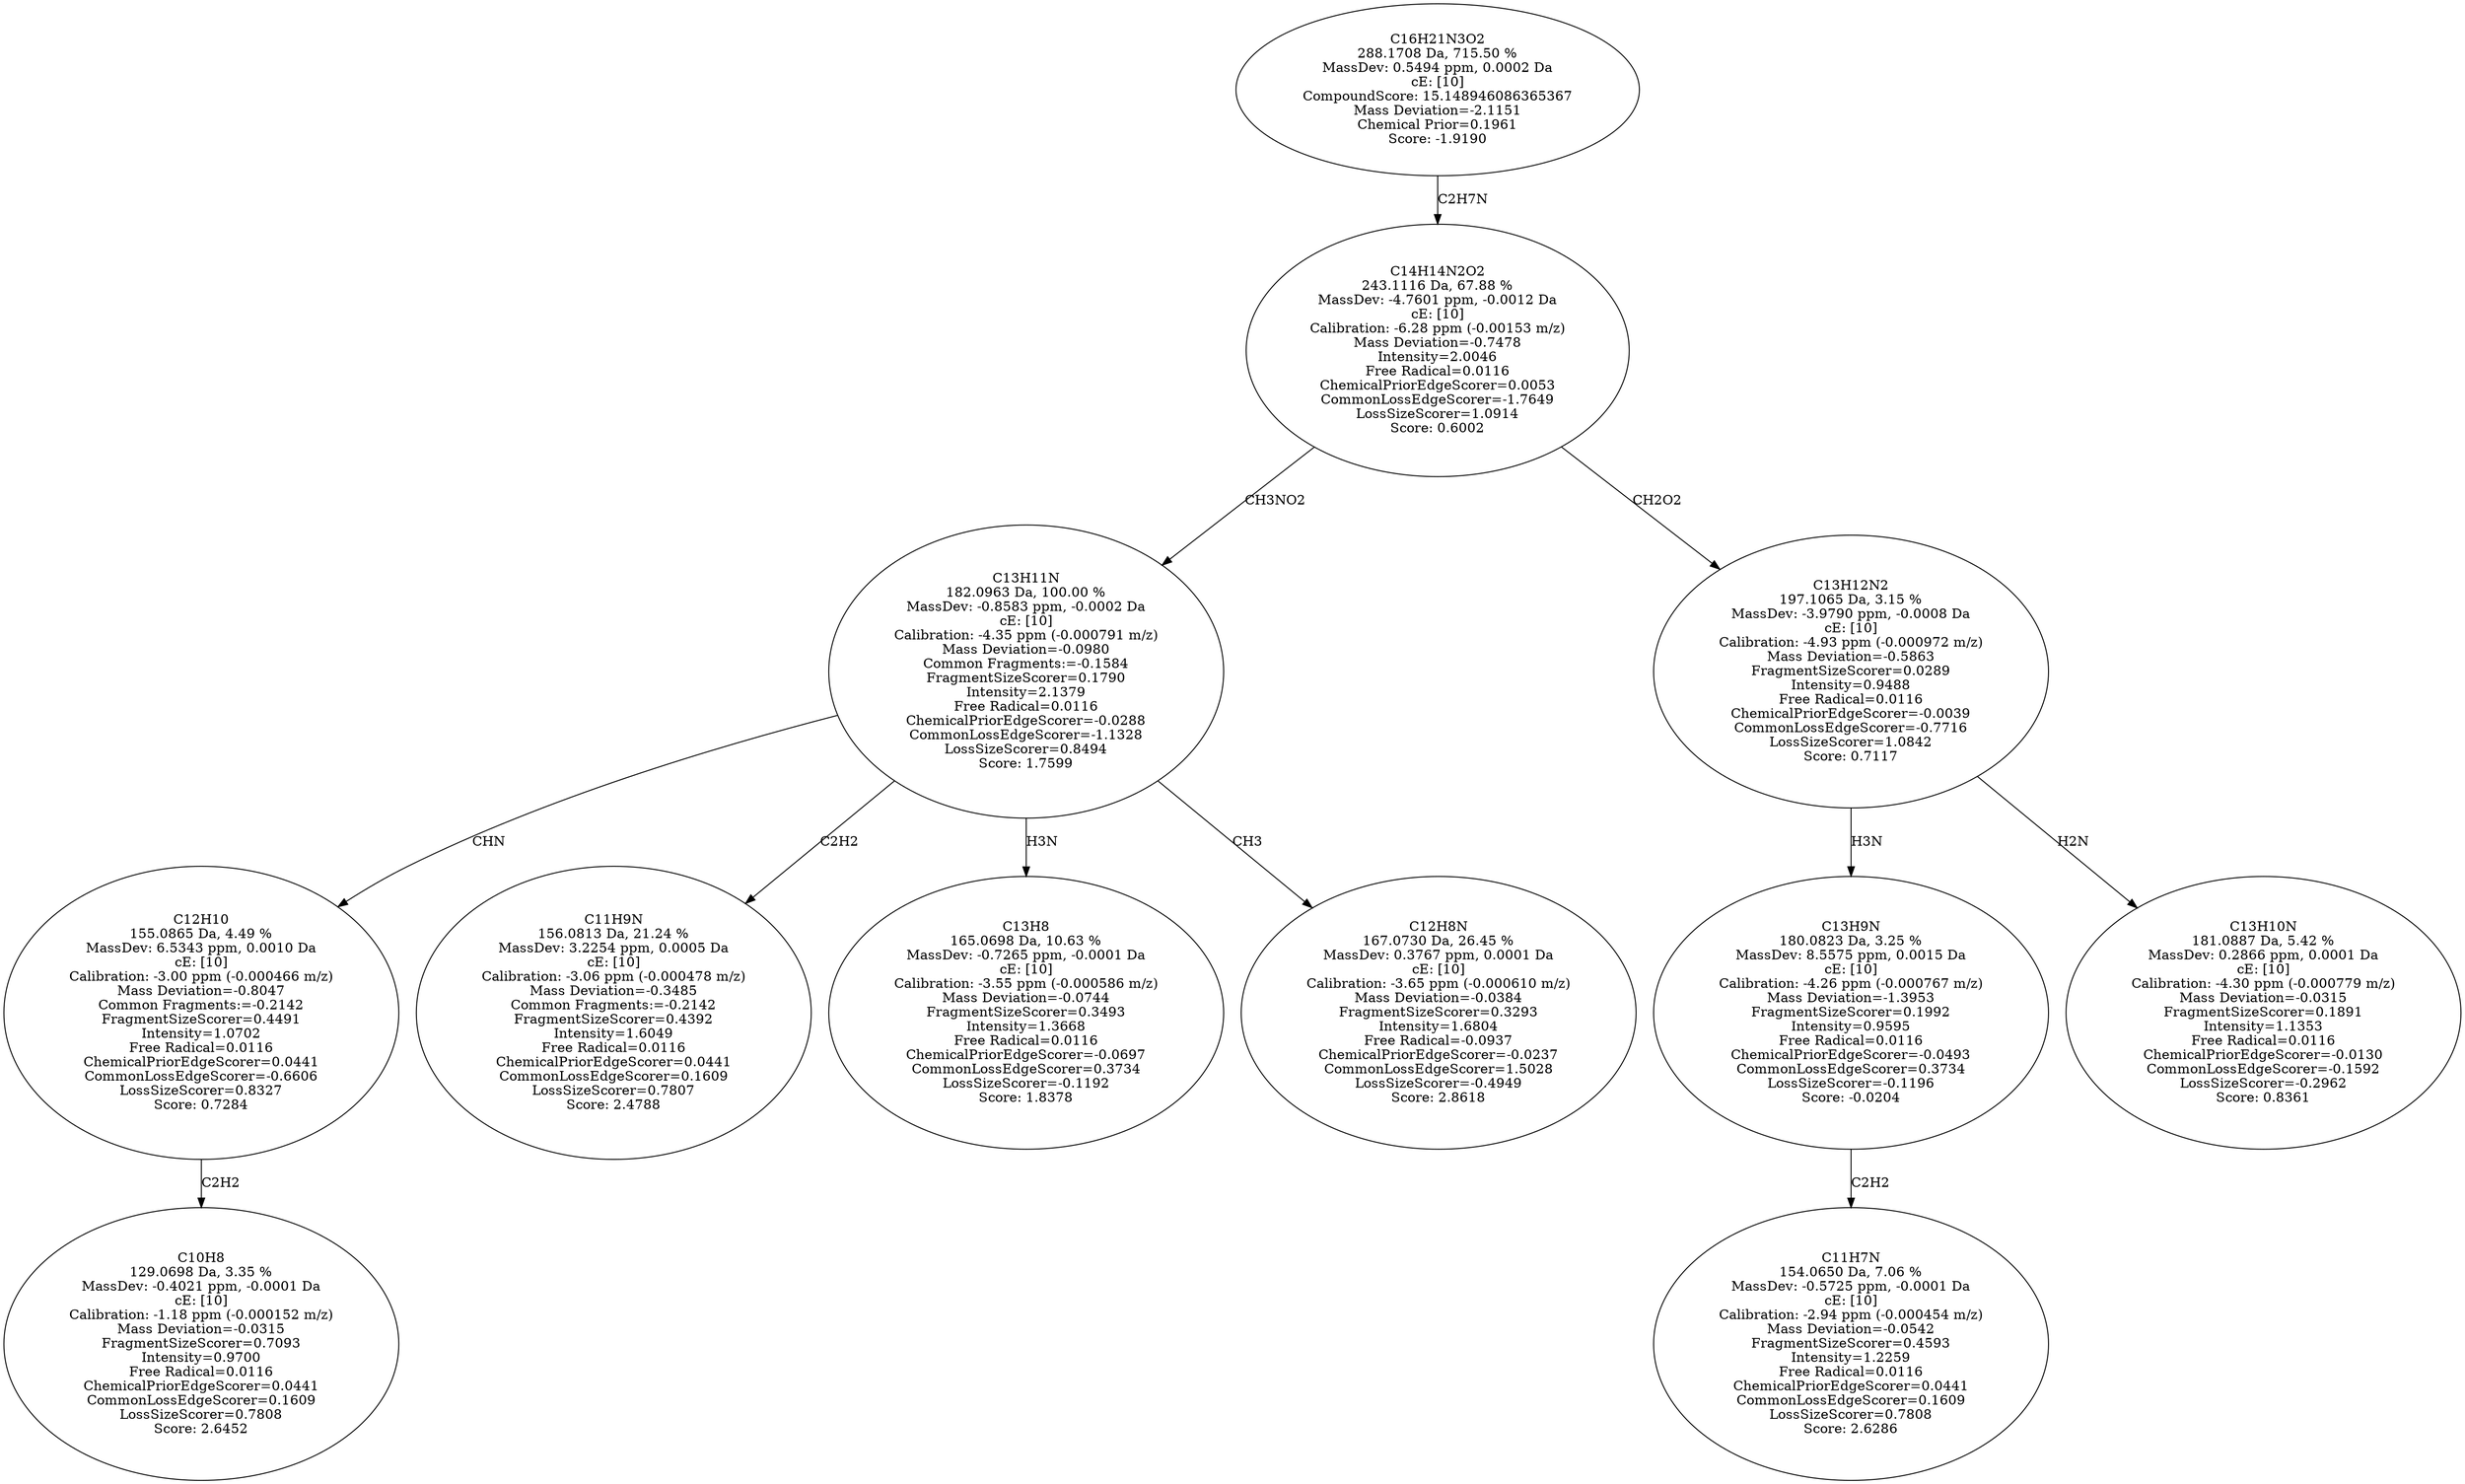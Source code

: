 strict digraph {
v1 [label="C10H8\n129.0698 Da, 3.35 %\nMassDev: -0.4021 ppm, -0.0001 Da\ncE: [10]\nCalibration: -1.18 ppm (-0.000152 m/z)\nMass Deviation=-0.0315\nFragmentSizeScorer=0.7093\nIntensity=0.9700\nFree Radical=0.0116\nChemicalPriorEdgeScorer=0.0441\nCommonLossEdgeScorer=0.1609\nLossSizeScorer=0.7808\nScore: 2.6452"];
v2 [label="C12H10\n155.0865 Da, 4.49 %\nMassDev: 6.5343 ppm, 0.0010 Da\ncE: [10]\nCalibration: -3.00 ppm (-0.000466 m/z)\nMass Deviation=-0.8047\nCommon Fragments:=-0.2142\nFragmentSizeScorer=0.4491\nIntensity=1.0702\nFree Radical=0.0116\nChemicalPriorEdgeScorer=0.0441\nCommonLossEdgeScorer=-0.6606\nLossSizeScorer=0.8327\nScore: 0.7284"];
v3 [label="C11H9N\n156.0813 Da, 21.24 %\nMassDev: 3.2254 ppm, 0.0005 Da\ncE: [10]\nCalibration: -3.06 ppm (-0.000478 m/z)\nMass Deviation=-0.3485\nCommon Fragments:=-0.2142\nFragmentSizeScorer=0.4392\nIntensity=1.6049\nFree Radical=0.0116\nChemicalPriorEdgeScorer=0.0441\nCommonLossEdgeScorer=0.1609\nLossSizeScorer=0.7807\nScore: 2.4788"];
v4 [label="C13H8\n165.0698 Da, 10.63 %\nMassDev: -0.7265 ppm, -0.0001 Da\ncE: [10]\nCalibration: -3.55 ppm (-0.000586 m/z)\nMass Deviation=-0.0744\nFragmentSizeScorer=0.3493\nIntensity=1.3668\nFree Radical=0.0116\nChemicalPriorEdgeScorer=-0.0697\nCommonLossEdgeScorer=0.3734\nLossSizeScorer=-0.1192\nScore: 1.8378"];
v5 [label="C12H8N\n167.0730 Da, 26.45 %\nMassDev: 0.3767 ppm, 0.0001 Da\ncE: [10]\nCalibration: -3.65 ppm (-0.000610 m/z)\nMass Deviation=-0.0384\nFragmentSizeScorer=0.3293\nIntensity=1.6804\nFree Radical=-0.0937\nChemicalPriorEdgeScorer=-0.0237\nCommonLossEdgeScorer=1.5028\nLossSizeScorer=-0.4949\nScore: 2.8618"];
v6 [label="C13H11N\n182.0963 Da, 100.00 %\nMassDev: -0.8583 ppm, -0.0002 Da\ncE: [10]\nCalibration: -4.35 ppm (-0.000791 m/z)\nMass Deviation=-0.0980\nCommon Fragments:=-0.1584\nFragmentSizeScorer=0.1790\nIntensity=2.1379\nFree Radical=0.0116\nChemicalPriorEdgeScorer=-0.0288\nCommonLossEdgeScorer=-1.1328\nLossSizeScorer=0.8494\nScore: 1.7599"];
v7 [label="C11H7N\n154.0650 Da, 7.06 %\nMassDev: -0.5725 ppm, -0.0001 Da\ncE: [10]\nCalibration: -2.94 ppm (-0.000454 m/z)\nMass Deviation=-0.0542\nFragmentSizeScorer=0.4593\nIntensity=1.2259\nFree Radical=0.0116\nChemicalPriorEdgeScorer=0.0441\nCommonLossEdgeScorer=0.1609\nLossSizeScorer=0.7808\nScore: 2.6286"];
v8 [label="C13H9N\n180.0823 Da, 3.25 %\nMassDev: 8.5575 ppm, 0.0015 Da\ncE: [10]\nCalibration: -4.26 ppm (-0.000767 m/z)\nMass Deviation=-1.3953\nFragmentSizeScorer=0.1992\nIntensity=0.9595\nFree Radical=0.0116\nChemicalPriorEdgeScorer=-0.0493\nCommonLossEdgeScorer=0.3734\nLossSizeScorer=-0.1196\nScore: -0.0204"];
v9 [label="C13H10N\n181.0887 Da, 5.42 %\nMassDev: 0.2866 ppm, 0.0001 Da\ncE: [10]\nCalibration: -4.30 ppm (-0.000779 m/z)\nMass Deviation=-0.0315\nFragmentSizeScorer=0.1891\nIntensity=1.1353\nFree Radical=0.0116\nChemicalPriorEdgeScorer=-0.0130\nCommonLossEdgeScorer=-0.1592\nLossSizeScorer=-0.2962\nScore: 0.8361"];
v10 [label="C13H12N2\n197.1065 Da, 3.15 %\nMassDev: -3.9790 ppm, -0.0008 Da\ncE: [10]\nCalibration: -4.93 ppm (-0.000972 m/z)\nMass Deviation=-0.5863\nFragmentSizeScorer=0.0289\nIntensity=0.9488\nFree Radical=0.0116\nChemicalPriorEdgeScorer=-0.0039\nCommonLossEdgeScorer=-0.7716\nLossSizeScorer=1.0842\nScore: 0.7117"];
v11 [label="C14H14N2O2\n243.1116 Da, 67.88 %\nMassDev: -4.7601 ppm, -0.0012 Da\ncE: [10]\nCalibration: -6.28 ppm (-0.00153 m/z)\nMass Deviation=-0.7478\nIntensity=2.0046\nFree Radical=0.0116\nChemicalPriorEdgeScorer=0.0053\nCommonLossEdgeScorer=-1.7649\nLossSizeScorer=1.0914\nScore: 0.6002"];
v12 [label="C16H21N3O2\n288.1708 Da, 715.50 %\nMassDev: 0.5494 ppm, 0.0002 Da\ncE: [10]\nCompoundScore: 15.148946086365367\nMass Deviation=-2.1151\nChemical Prior=0.1961\nScore: -1.9190"];
v2 -> v1 [label="C2H2"];
v6 -> v2 [label="CHN"];
v6 -> v3 [label="C2H2"];
v6 -> v4 [label="H3N"];
v6 -> v5 [label="CH3"];
v11 -> v6 [label="CH3NO2"];
v8 -> v7 [label="C2H2"];
v10 -> v8 [label="H3N"];
v10 -> v9 [label="H2N"];
v11 -> v10 [label="CH2O2"];
v12 -> v11 [label="C2H7N"];
}